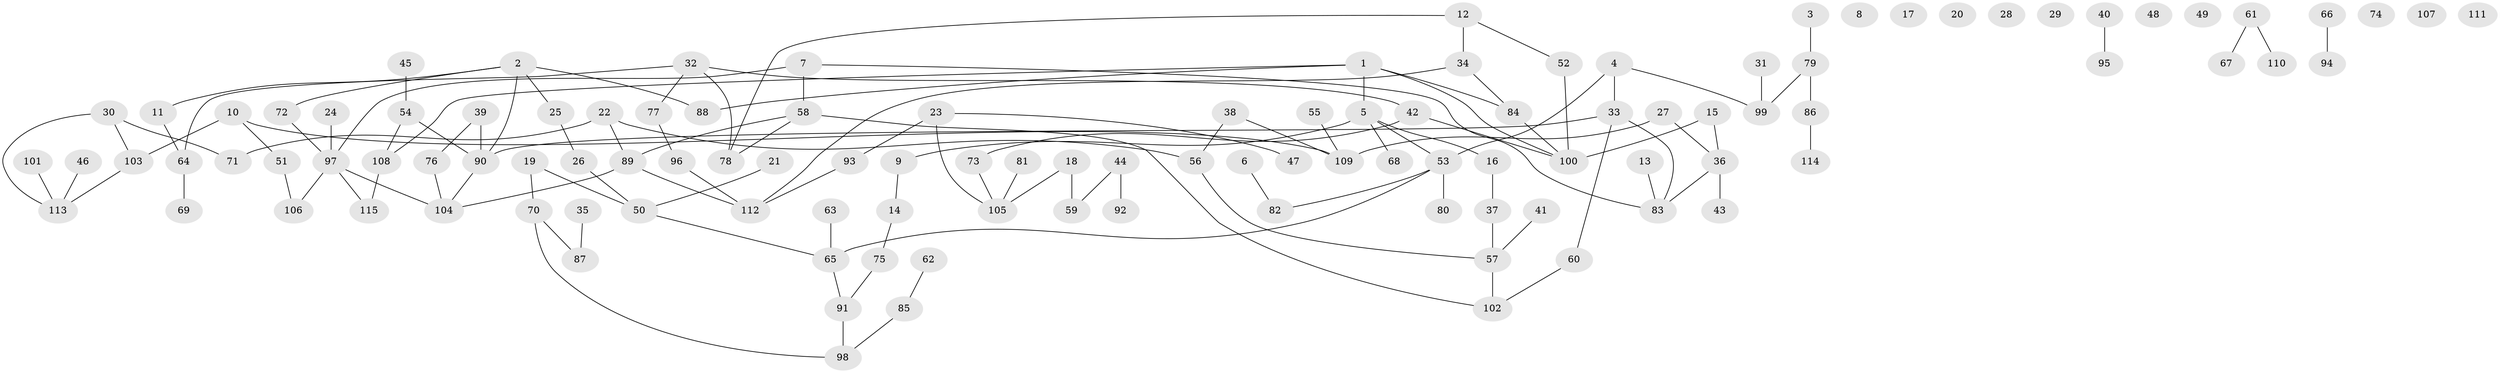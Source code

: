 // Generated by graph-tools (version 1.1) at 2025/25/03/09/25 03:25:21]
// undirected, 115 vertices, 127 edges
graph export_dot {
graph [start="1"]
  node [color=gray90,style=filled];
  1;
  2;
  3;
  4;
  5;
  6;
  7;
  8;
  9;
  10;
  11;
  12;
  13;
  14;
  15;
  16;
  17;
  18;
  19;
  20;
  21;
  22;
  23;
  24;
  25;
  26;
  27;
  28;
  29;
  30;
  31;
  32;
  33;
  34;
  35;
  36;
  37;
  38;
  39;
  40;
  41;
  42;
  43;
  44;
  45;
  46;
  47;
  48;
  49;
  50;
  51;
  52;
  53;
  54;
  55;
  56;
  57;
  58;
  59;
  60;
  61;
  62;
  63;
  64;
  65;
  66;
  67;
  68;
  69;
  70;
  71;
  72;
  73;
  74;
  75;
  76;
  77;
  78;
  79;
  80;
  81;
  82;
  83;
  84;
  85;
  86;
  87;
  88;
  89;
  90;
  91;
  92;
  93;
  94;
  95;
  96;
  97;
  98;
  99;
  100;
  101;
  102;
  103;
  104;
  105;
  106;
  107;
  108;
  109;
  110;
  111;
  112;
  113;
  114;
  115;
  1 -- 5;
  1 -- 84;
  1 -- 88;
  1 -- 100;
  1 -- 108;
  2 -- 11;
  2 -- 25;
  2 -- 72;
  2 -- 88;
  2 -- 90;
  3 -- 79;
  4 -- 33;
  4 -- 53;
  4 -- 99;
  5 -- 9;
  5 -- 16;
  5 -- 53;
  5 -- 68;
  6 -- 82;
  7 -- 58;
  7 -- 83;
  7 -- 97;
  9 -- 14;
  10 -- 51;
  10 -- 103;
  10 -- 109;
  11 -- 64;
  12 -- 34;
  12 -- 52;
  12 -- 78;
  13 -- 83;
  14 -- 75;
  15 -- 36;
  15 -- 100;
  16 -- 37;
  18 -- 59;
  18 -- 105;
  19 -- 50;
  19 -- 70;
  21 -- 50;
  22 -- 56;
  22 -- 71;
  22 -- 89;
  23 -- 47;
  23 -- 93;
  23 -- 105;
  24 -- 97;
  25 -- 26;
  26 -- 50;
  27 -- 36;
  27 -- 109;
  30 -- 71;
  30 -- 103;
  30 -- 113;
  31 -- 99;
  32 -- 42;
  32 -- 64;
  32 -- 77;
  32 -- 78;
  33 -- 60;
  33 -- 83;
  33 -- 90;
  34 -- 84;
  34 -- 112;
  35 -- 87;
  36 -- 43;
  36 -- 83;
  37 -- 57;
  38 -- 56;
  38 -- 109;
  39 -- 76;
  39 -- 90;
  40 -- 95;
  41 -- 57;
  42 -- 73;
  42 -- 100;
  44 -- 59;
  44 -- 92;
  45 -- 54;
  46 -- 113;
  50 -- 65;
  51 -- 106;
  52 -- 100;
  53 -- 65;
  53 -- 80;
  53 -- 82;
  54 -- 90;
  54 -- 108;
  55 -- 109;
  56 -- 57;
  57 -- 102;
  58 -- 78;
  58 -- 89;
  58 -- 102;
  60 -- 102;
  61 -- 67;
  61 -- 110;
  62 -- 85;
  63 -- 65;
  64 -- 69;
  65 -- 91;
  66 -- 94;
  70 -- 87;
  70 -- 98;
  72 -- 97;
  73 -- 105;
  75 -- 91;
  76 -- 104;
  77 -- 96;
  79 -- 86;
  79 -- 99;
  81 -- 105;
  84 -- 100;
  85 -- 98;
  86 -- 114;
  89 -- 104;
  89 -- 112;
  90 -- 104;
  91 -- 98;
  93 -- 112;
  96 -- 112;
  97 -- 104;
  97 -- 106;
  97 -- 115;
  101 -- 113;
  103 -- 113;
  108 -- 115;
}
